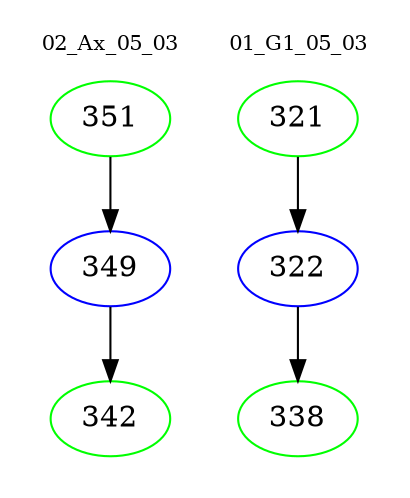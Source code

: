 digraph{
subgraph cluster_0 {
color = white
label = "02_Ax_05_03";
fontsize=10;
T0_351 [label="351", color="green"]
T0_351 -> T0_349 [color="black"]
T0_349 [label="349", color="blue"]
T0_349 -> T0_342 [color="black"]
T0_342 [label="342", color="green"]
}
subgraph cluster_1 {
color = white
label = "01_G1_05_03";
fontsize=10;
T1_321 [label="321", color="green"]
T1_321 -> T1_322 [color="black"]
T1_322 [label="322", color="blue"]
T1_322 -> T1_338 [color="black"]
T1_338 [label="338", color="green"]
}
}
